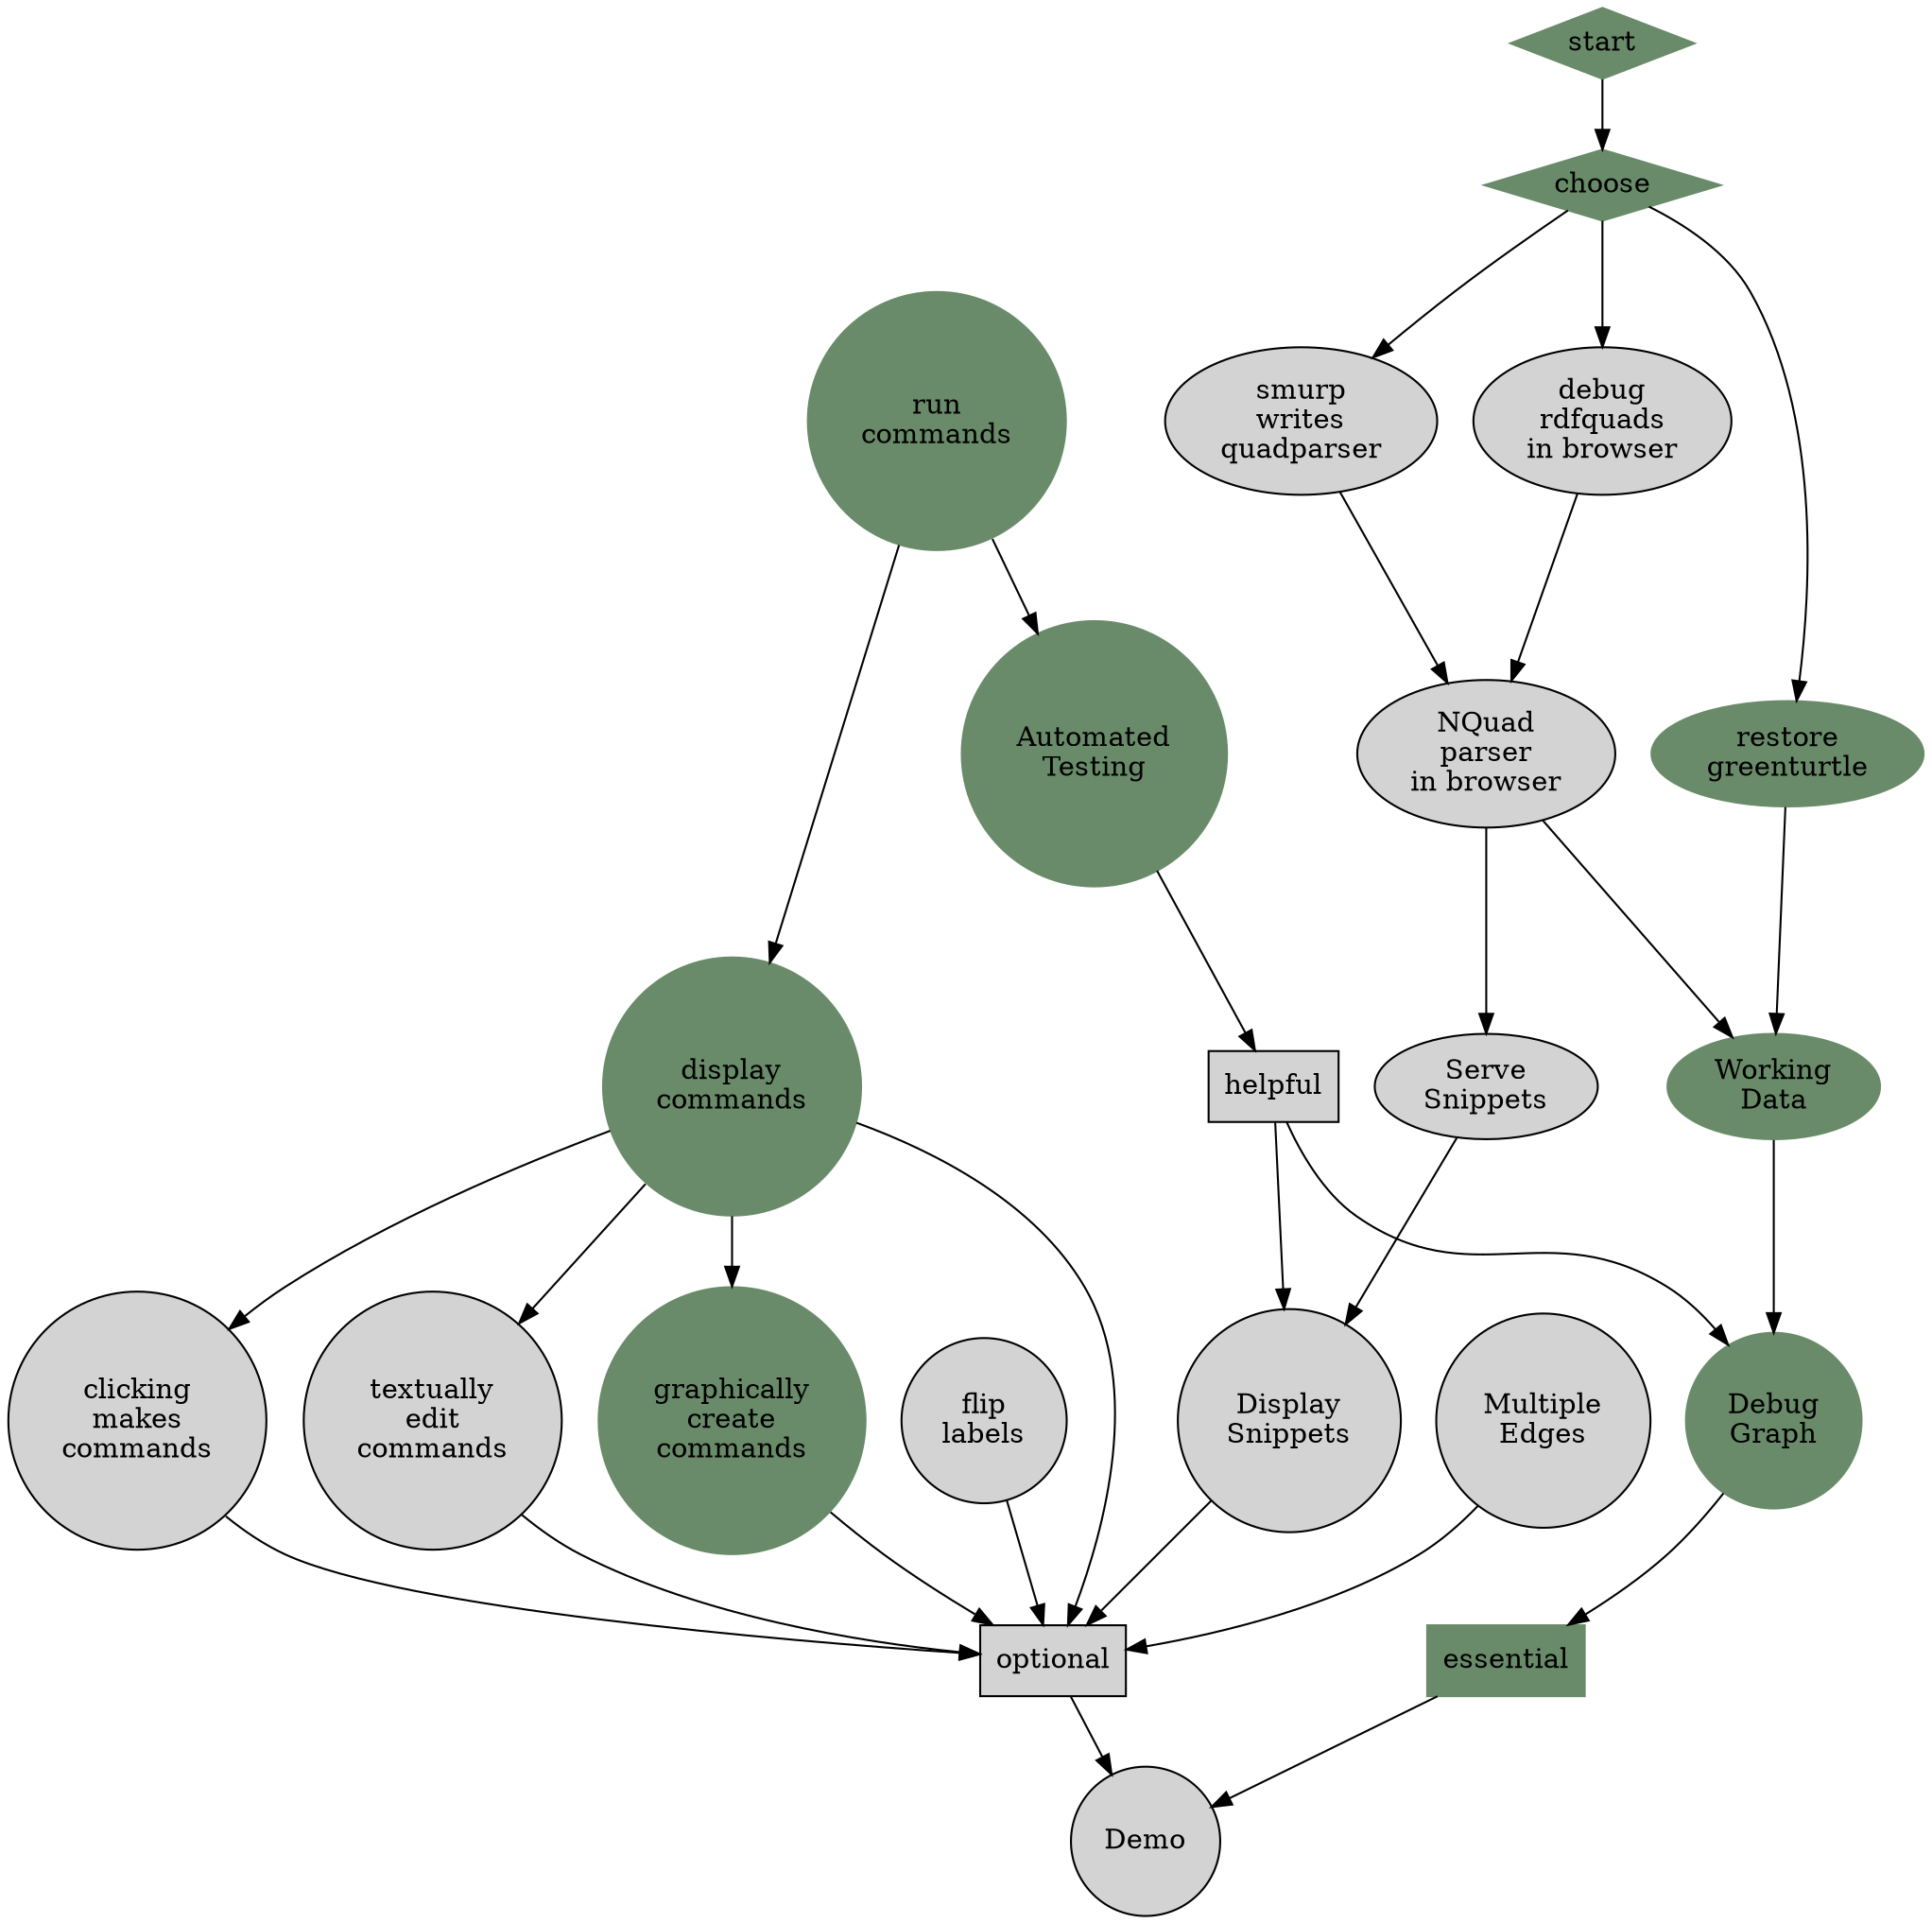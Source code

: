 /*

   dot -T pdf -o dependencies.pdf dependencies.dot
   dot -T svg -o dependencies.svg dependencies.dot 

   See:
     http://www.graphviz.org/content/cluster

   NODE_A   enables   NODE_B;
   serve      ->      display;
*/

digraph huviz_plan {
	node [ style = filled ];
	randkdir=LR;

	subgraph qp {
		 color=lightgrey;
		 style=filled;
		 label="NQuad parser";
		 rdfquads;
		 smurpquads;
		 greenturtle;
	}

        rdfquads[label="debug\nrdfquads\nin browser"];
	smurpquads[label="smurp\nwrites\nquadparser"];

	smurpquads -> quadpars;
	rdfquads -> quadpars;
	quadpars[label="NQuad\nparser\nin browser"];
	greenturtle[label="restore\ngreenturtle",color=darkseagreen4];
	greenturtle -> workdata;
	
	workdata[label="Working\nData",color=darkseagreen4];
	start[shape=Mdiamond,color=darkseagreen4];
	pickpath[label="choose",shape=diamond,color=darkseagreen4];
	start -> pickpath;
	pickpath -> smurpquads;
	pickpath -> rdfquads;
	pickpath -> greenturtle;
	quadpars -> workdata;

	quadpars -> servsnip;

	node [shape = circle];
	dg[label="Debug\nGraph",color=darkseagreen4];
        testing[label="Automated\nTesting",color=darkseagreen4];
        essential[color=darkseagreen4,shape=rect];
	helpful[shape=rect];
	optional[shape=rect];
	essential -> Demo;
	optional -> Demo;
	dispsnip -> optional;
	
	workdata -> dg;

	servsnip -> dispsnip;
	
	dispsnip[label="Display\nSnippets"];
    	servsnip[label="Serve\nSnippets"];
	me[label="Multiple\nEdges"];
	dg -> essential;
	me -> optional;
	runcom[label="run\ncommands",color=darkseagreen4];
	runcom -> dispcom;
        runcom -> testing;
        testing -> helpful;
	helpful -> dispsnip;
        helpful -> dg;

	dispcom[label="display\ncommands",color=darkseagreen4];

	clkcom[label="clicking\nmakes\ncommands"];
	dispcom -> clkcom;

	txtedcom[label="textually\nedit\ncommands"];
        dispcom -> txtedcom;

	gredcom[label="graphically\ncreate\ncommands",color=darkseagreen4];
	dispcom -> gredcom;
	
	fliplabels[label="flip\nlabels"];
        fliplabels  -> optional;

	dispcom -> optional;
	txtedcom -> optional;
	gredcom -> optional;
	clkcom -> optional;

}